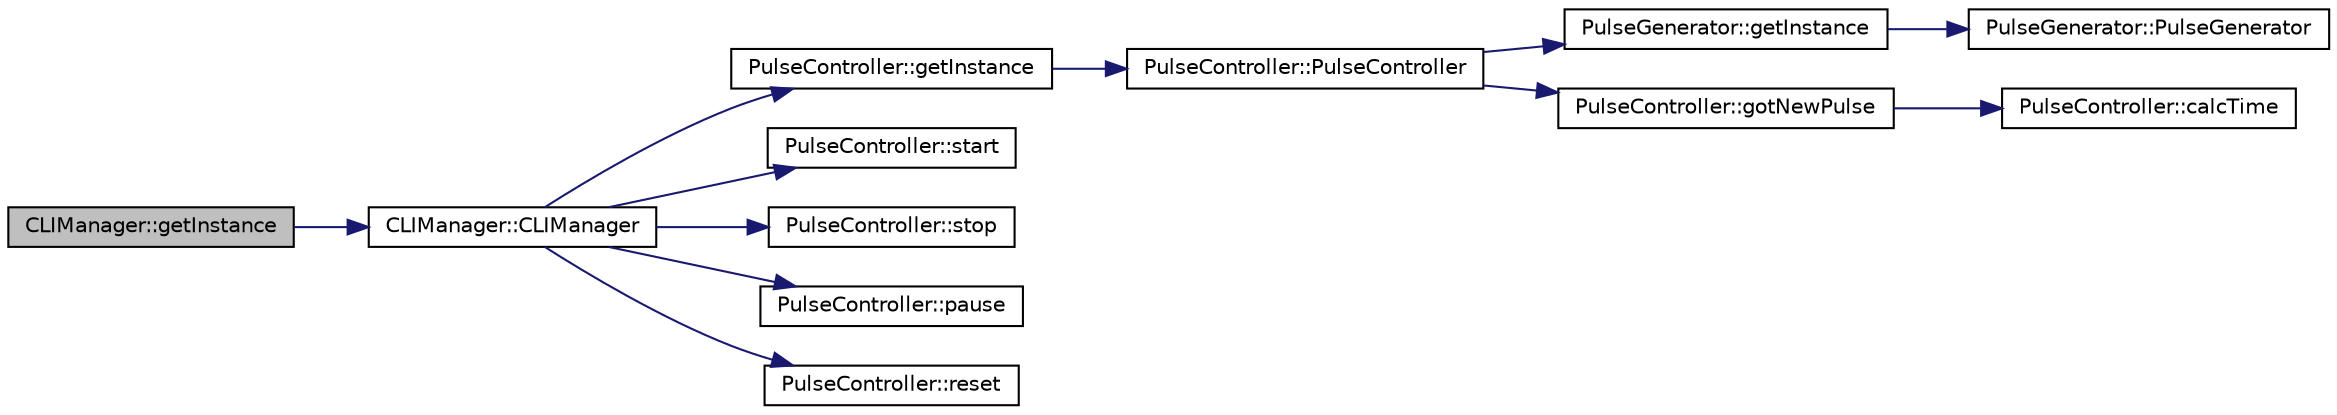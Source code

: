 digraph "CLIManager::getInstance"
{
  edge [fontname="Helvetica",fontsize="10",labelfontname="Helvetica",labelfontsize="10"];
  node [fontname="Helvetica",fontsize="10",shape=record];
  rankdir="LR";
  Node15 [label="CLIManager::getInstance",height=0.2,width=0.4,color="black", fillcolor="grey75", style="filled", fontcolor="black"];
  Node15 -> Node16 [color="midnightblue",fontsize="10",style="solid",fontname="Helvetica"];
  Node16 [label="CLIManager::CLIManager",height=0.2,width=0.4,color="black", fillcolor="white", style="filled",URL="$class_c_l_i_manager.html#aa6a57394f40679877ef36f4e8fbcd2bf"];
  Node16 -> Node17 [color="midnightblue",fontsize="10",style="solid",fontname="Helvetica"];
  Node17 [label="PulseController::getInstance",height=0.2,width=0.4,color="black", fillcolor="white", style="filled",URL="$class_pulse_controller.html#ac7e6d3cb62727c89da948551d4cdce01"];
  Node17 -> Node18 [color="midnightblue",fontsize="10",style="solid",fontname="Helvetica"];
  Node18 [label="PulseController::PulseController",height=0.2,width=0.4,color="black", fillcolor="white", style="filled",URL="$class_pulse_controller.html#aa17fed7626e6483413beff386f0e532a"];
  Node18 -> Node19 [color="midnightblue",fontsize="10",style="solid",fontname="Helvetica"];
  Node19 [label="PulseGenerator::getInstance",height=0.2,width=0.4,color="black", fillcolor="white", style="filled",URL="$class_pulse_generator.html#ace9e6e44b3fcd3103b65805d44261ced"];
  Node19 -> Node20 [color="midnightblue",fontsize="10",style="solid",fontname="Helvetica"];
  Node20 [label="PulseGenerator::PulseGenerator",height=0.2,width=0.4,color="black", fillcolor="white", style="filled",URL="$class_pulse_generator.html#aff7b38fa92c5f1181cbeca42c62c7b21"];
  Node18 -> Node21 [color="midnightblue",fontsize="10",style="solid",fontname="Helvetica"];
  Node21 [label="PulseController::gotNewPulse",height=0.2,width=0.4,color="black", fillcolor="white", style="filled",URL="$class_pulse_controller.html#ada3a07fc7a533e76d0d91e2e8c31e75e"];
  Node21 -> Node22 [color="midnightblue",fontsize="10",style="solid",fontname="Helvetica"];
  Node22 [label="PulseController::calcTime",height=0.2,width=0.4,color="black", fillcolor="white", style="filled",URL="$class_pulse_controller.html#aad89e956185b04ed12bd02056e4df743"];
  Node16 -> Node23 [color="midnightblue",fontsize="10",style="solid",fontname="Helvetica"];
  Node23 [label="PulseController::start",height=0.2,width=0.4,color="black", fillcolor="white", style="filled",URL="$class_pulse_controller.html#a278aefbf7233ae529304a012c4690827"];
  Node16 -> Node24 [color="midnightblue",fontsize="10",style="solid",fontname="Helvetica"];
  Node24 [label="PulseController::stop",height=0.2,width=0.4,color="black", fillcolor="white", style="filled",URL="$class_pulse_controller.html#abc95e9340203f77f78818f389bd99d3a"];
  Node16 -> Node25 [color="midnightblue",fontsize="10",style="solid",fontname="Helvetica"];
  Node25 [label="PulseController::pause",height=0.2,width=0.4,color="black", fillcolor="white", style="filled",URL="$class_pulse_controller.html#a310f792764a804b50a910eeb4e53a374"];
  Node16 -> Node26 [color="midnightblue",fontsize="10",style="solid",fontname="Helvetica"];
  Node26 [label="PulseController::reset",height=0.2,width=0.4,color="black", fillcolor="white", style="filled",URL="$class_pulse_controller.html#a0112f4a30c50e9254e8e264f5b1ba865"];
}

